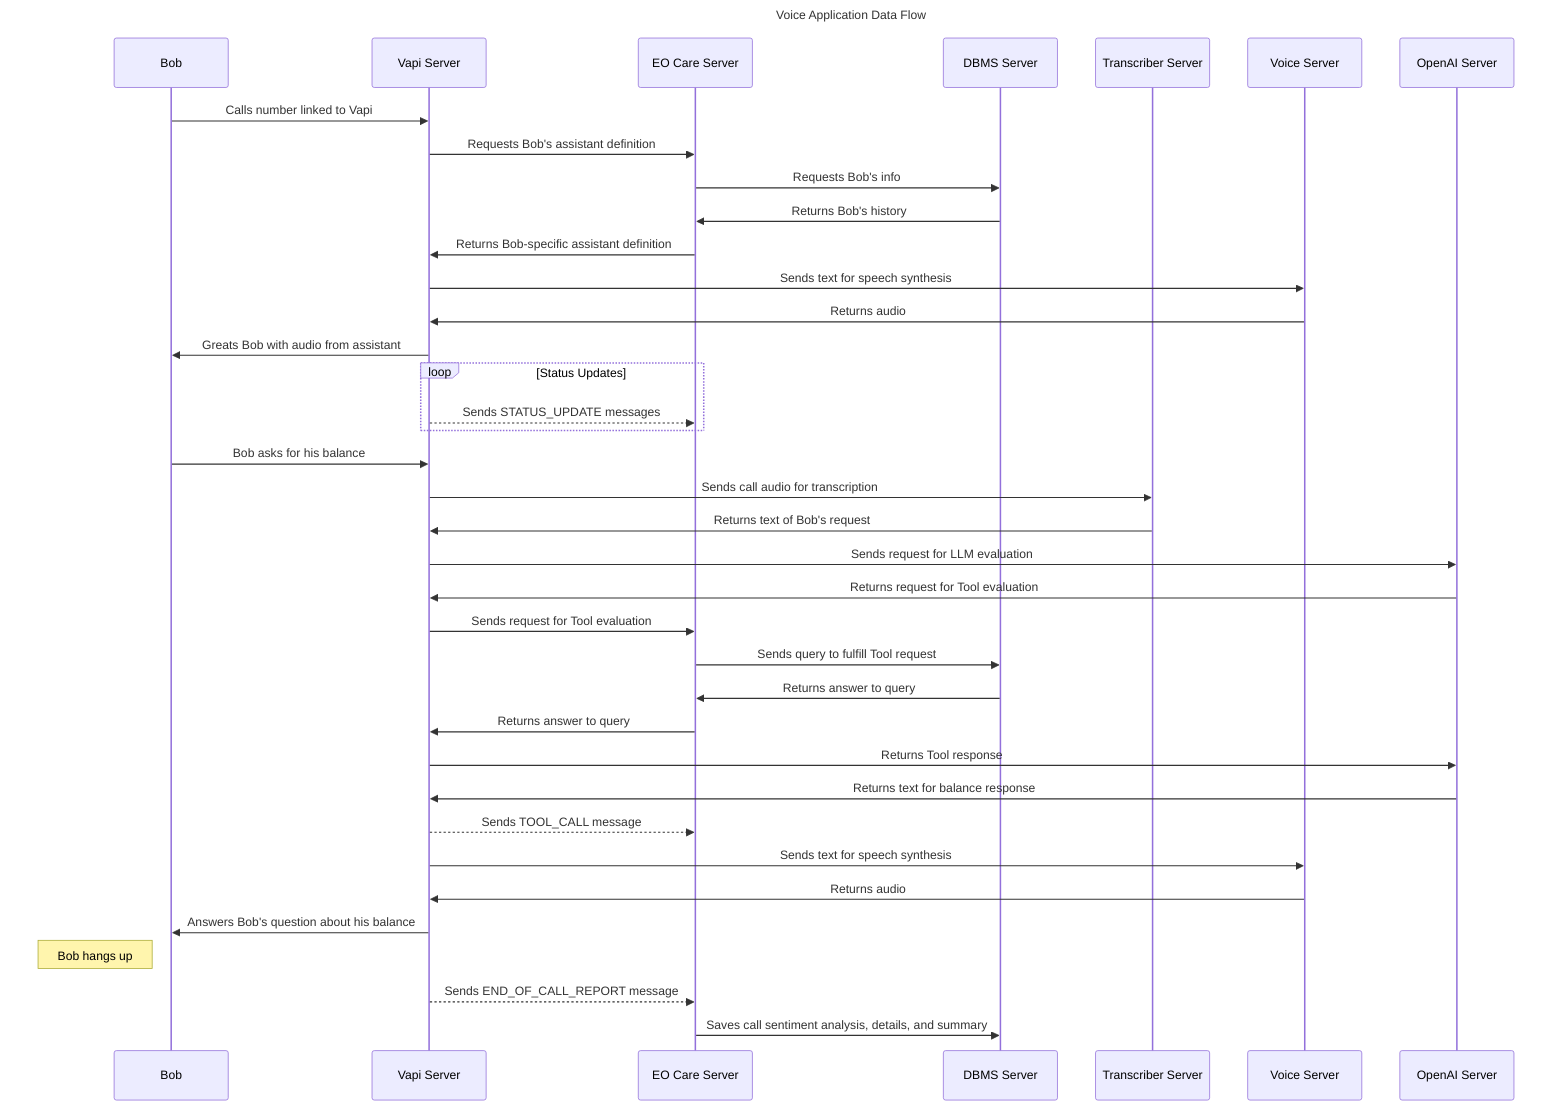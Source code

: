 sequenceDiagram
    title Voice Application Data Flow

    participant Bob
    participant Vapi Server
    participant EO Care Server
    participant DBMS Server
    participant Transcriber Server
    participant Voice Server
    participant OpenAI Server
    Bob ->> Vapi Server: Calls number linked to Vapi
    Vapi Server ->> EO Care Server: Requests Bob's assistant definition
    EO Care Server ->> DBMS Server: Requests Bob's info
    DBMS Server ->> EO Care Server: Returns Bob's history
    EO Care Server ->> Vapi Server: Returns Bob-specific assistant definition
    Vapi Server ->> Voice Server: Sends text for speech synthesis
    Voice Server ->> Vapi Server: Returns audio
    Vapi Server ->> Bob: Greats Bob with audio from assistant

    loop Status Updates
        Vapi Server -->> EO Care Server: Sends STATUS_UPDATE messages
    end

    Bob ->> Vapi Server: Bob asks for his balance
    Vapi Server ->> Transcriber Server: Sends call audio for transcription
    Transcriber Server ->> Vapi Server: Returns text of Bob's request
    Vapi Server ->> OpenAI Server: Sends request for LLM evaluation
    OpenAI Server ->> Vapi Server: Returns request for Tool evaluation
    Vapi Server ->> EO Care Server: Sends request for Tool evaluation
    EO Care Server ->> DBMS Server: Sends query to fulfill Tool request
    DBMS Server ->> EO Care Server: Returns answer to query
    EO Care Server ->> Vapi Server: Returns answer to query
    Vapi Server ->> OpenAI Server: Returns Tool response
    OpenAI Server ->> Vapi Server: Returns text for balance response
    Vapi Server -->> EO Care Server: Sends TOOL_CALL message
    Vapi Server ->> Voice Server: Sends text for speech synthesis
    Voice Server ->> Vapi Server: Returns audio
    Vapi Server ->> Bob: Answers Bob's question about his balance
    Note left of Bob: Bob hangs up
    Vapi Server -->> EO Care Server: Sends END_OF_CALL_REPORT message
    EO Care Server ->> DBMS Server: Saves call sentiment analysis, details, and summary